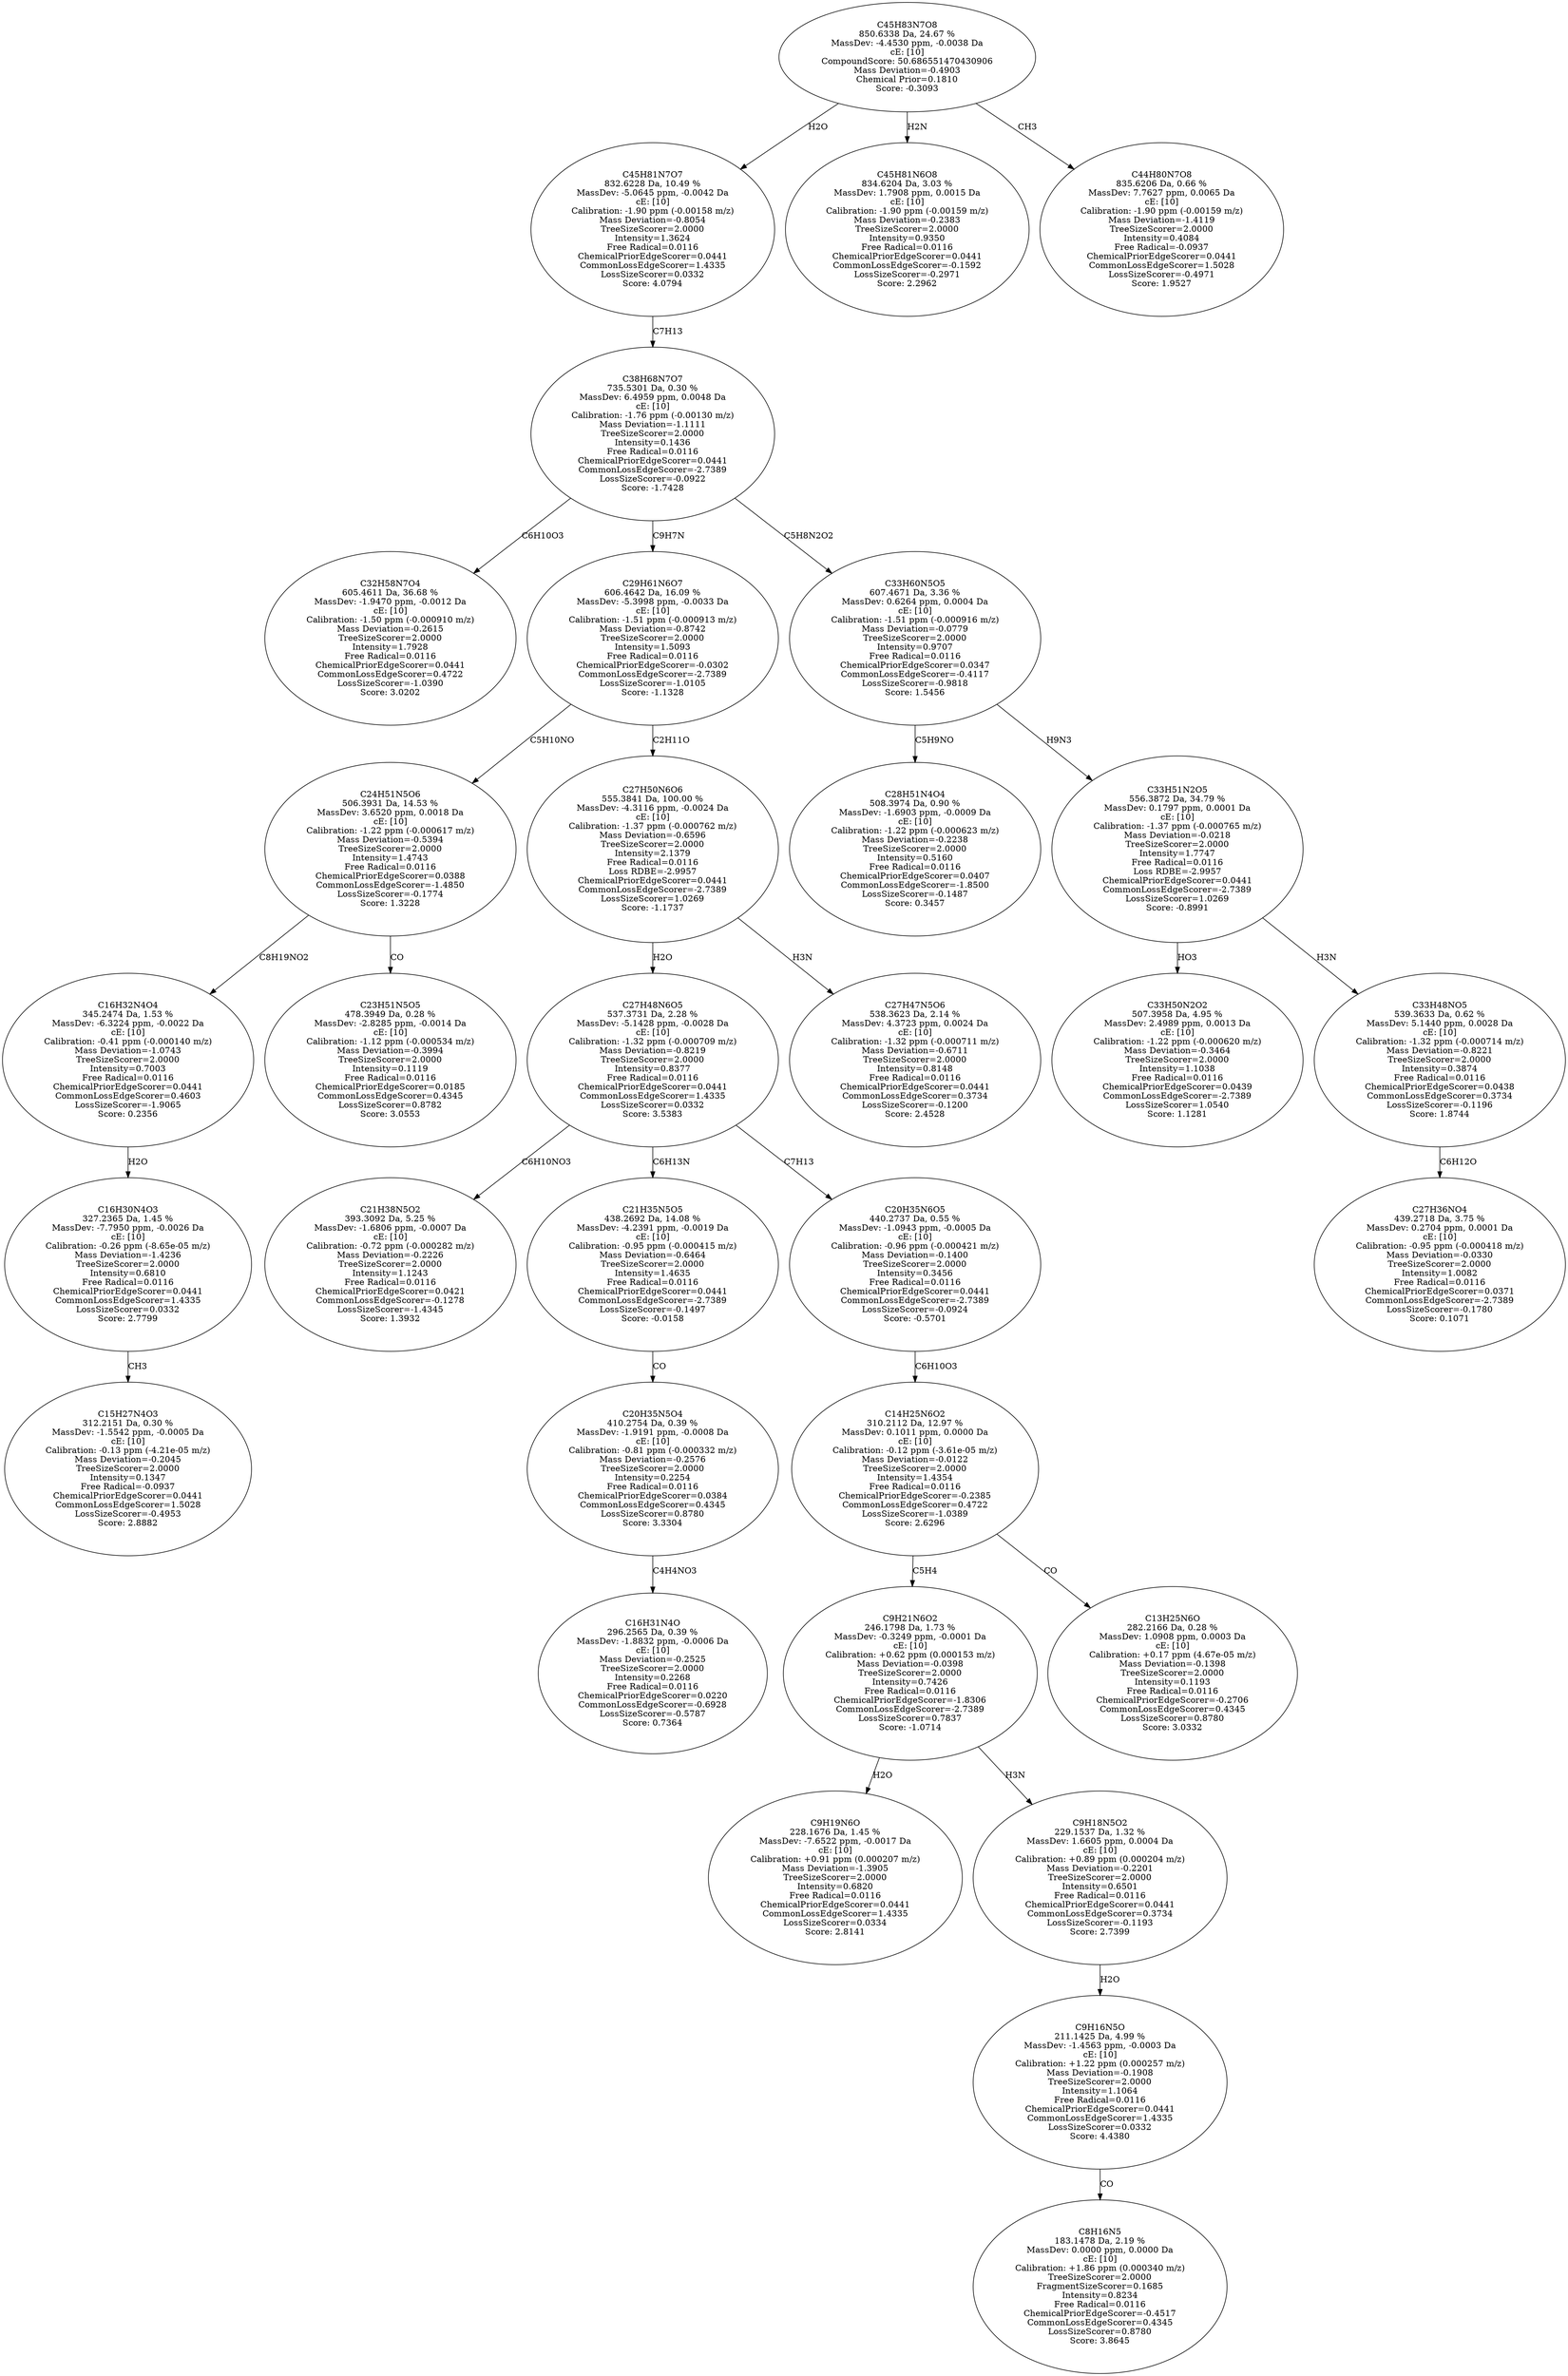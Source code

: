 strict digraph {
v1 [label="C32H58N7O4\n605.4611 Da, 36.68 %\nMassDev: -1.9470 ppm, -0.0012 Da\ncE: [10]\nCalibration: -1.50 ppm (-0.000910 m/z)\nMass Deviation=-0.2615\nTreeSizeScorer=2.0000\nIntensity=1.7928\nFree Radical=0.0116\nChemicalPriorEdgeScorer=0.0441\nCommonLossEdgeScorer=0.4722\nLossSizeScorer=-1.0390\nScore: 3.0202"];
v2 [label="C15H27N4O3\n312.2151 Da, 0.30 %\nMassDev: -1.5542 ppm, -0.0005 Da\ncE: [10]\nCalibration: -0.13 ppm (-4.21e-05 m/z)\nMass Deviation=-0.2045\nTreeSizeScorer=2.0000\nIntensity=0.1347\nFree Radical=-0.0937\nChemicalPriorEdgeScorer=0.0441\nCommonLossEdgeScorer=1.5028\nLossSizeScorer=-0.4953\nScore: 2.8882"];
v3 [label="C16H30N4O3\n327.2365 Da, 1.45 %\nMassDev: -7.7950 ppm, -0.0026 Da\ncE: [10]\nCalibration: -0.26 ppm (-8.65e-05 m/z)\nMass Deviation=-1.4236\nTreeSizeScorer=2.0000\nIntensity=0.6810\nFree Radical=0.0116\nChemicalPriorEdgeScorer=0.0441\nCommonLossEdgeScorer=1.4335\nLossSizeScorer=0.0332\nScore: 2.7799"];
v4 [label="C16H32N4O4\n345.2474 Da, 1.53 %\nMassDev: -6.3224 ppm, -0.0022 Da\ncE: [10]\nCalibration: -0.41 ppm (-0.000140 m/z)\nMass Deviation=-1.0743\nTreeSizeScorer=2.0000\nIntensity=0.7003\nFree Radical=0.0116\nChemicalPriorEdgeScorer=0.0441\nCommonLossEdgeScorer=0.4603\nLossSizeScorer=-1.9065\nScore: 0.2356"];
v5 [label="C23H51N5O5\n478.3949 Da, 0.28 %\nMassDev: -2.8285 ppm, -0.0014 Da\ncE: [10]\nCalibration: -1.12 ppm (-0.000534 m/z)\nMass Deviation=-0.3994\nTreeSizeScorer=2.0000\nIntensity=0.1119\nFree Radical=0.0116\nChemicalPriorEdgeScorer=0.0185\nCommonLossEdgeScorer=0.4345\nLossSizeScorer=0.8782\nScore: 3.0553"];
v6 [label="C24H51N5O6\n506.3931 Da, 14.53 %\nMassDev: 3.6520 ppm, 0.0018 Da\ncE: [10]\nCalibration: -1.22 ppm (-0.000617 m/z)\nMass Deviation=-0.5394\nTreeSizeScorer=2.0000\nIntensity=1.4743\nFree Radical=0.0116\nChemicalPriorEdgeScorer=0.0388\nCommonLossEdgeScorer=-1.4850\nLossSizeScorer=-0.1774\nScore: 1.3228"];
v7 [label="C21H38N5O2\n393.3092 Da, 5.25 %\nMassDev: -1.6806 ppm, -0.0007 Da\ncE: [10]\nCalibration: -0.72 ppm (-0.000282 m/z)\nMass Deviation=-0.2226\nTreeSizeScorer=2.0000\nIntensity=1.1243\nFree Radical=0.0116\nChemicalPriorEdgeScorer=0.0421\nCommonLossEdgeScorer=-0.1278\nLossSizeScorer=-1.4345\nScore: 1.3932"];
v8 [label="C16H31N4O\n296.2565 Da, 0.39 %\nMassDev: -1.8832 ppm, -0.0006 Da\ncE: [10]\nMass Deviation=-0.2525\nTreeSizeScorer=2.0000\nIntensity=0.2268\nFree Radical=0.0116\nChemicalPriorEdgeScorer=0.0220\nCommonLossEdgeScorer=-0.6928\nLossSizeScorer=-0.5787\nScore: 0.7364"];
v9 [label="C20H35N5O4\n410.2754 Da, 0.39 %\nMassDev: -1.9191 ppm, -0.0008 Da\ncE: [10]\nCalibration: -0.81 ppm (-0.000332 m/z)\nMass Deviation=-0.2576\nTreeSizeScorer=2.0000\nIntensity=0.2254\nFree Radical=0.0116\nChemicalPriorEdgeScorer=0.0384\nCommonLossEdgeScorer=0.4345\nLossSizeScorer=0.8780\nScore: 3.3304"];
v10 [label="C21H35N5O5\n438.2692 Da, 14.08 %\nMassDev: -4.2391 ppm, -0.0019 Da\ncE: [10]\nCalibration: -0.95 ppm (-0.000415 m/z)\nMass Deviation=-0.6464\nTreeSizeScorer=2.0000\nIntensity=1.4635\nFree Radical=0.0116\nChemicalPriorEdgeScorer=0.0441\nCommonLossEdgeScorer=-2.7389\nLossSizeScorer=-0.1497\nScore: -0.0158"];
v11 [label="C9H19N6O\n228.1676 Da, 1.45 %\nMassDev: -7.6522 ppm, -0.0017 Da\ncE: [10]\nCalibration: +0.91 ppm (0.000207 m/z)\nMass Deviation=-1.3905\nTreeSizeScorer=2.0000\nIntensity=0.6820\nFree Radical=0.0116\nChemicalPriorEdgeScorer=0.0441\nCommonLossEdgeScorer=1.4335\nLossSizeScorer=0.0334\nScore: 2.8141"];
v12 [label="C8H16N5\n183.1478 Da, 2.19 %\nMassDev: 0.0000 ppm, 0.0000 Da\ncE: [10]\nCalibration: +1.86 ppm (0.000340 m/z)\nTreeSizeScorer=2.0000\nFragmentSizeScorer=0.1685\nIntensity=0.8234\nFree Radical=0.0116\nChemicalPriorEdgeScorer=-0.4517\nCommonLossEdgeScorer=0.4345\nLossSizeScorer=0.8780\nScore: 3.8645"];
v13 [label="C9H16N5O\n211.1425 Da, 4.99 %\nMassDev: -1.4563 ppm, -0.0003 Da\ncE: [10]\nCalibration: +1.22 ppm (0.000257 m/z)\nMass Deviation=-0.1908\nTreeSizeScorer=2.0000\nIntensity=1.1064\nFree Radical=0.0116\nChemicalPriorEdgeScorer=0.0441\nCommonLossEdgeScorer=1.4335\nLossSizeScorer=0.0332\nScore: 4.4380"];
v14 [label="C9H18N5O2\n229.1537 Da, 1.32 %\nMassDev: 1.6605 ppm, 0.0004 Da\ncE: [10]\nCalibration: +0.89 ppm (0.000204 m/z)\nMass Deviation=-0.2201\nTreeSizeScorer=2.0000\nIntensity=0.6501\nFree Radical=0.0116\nChemicalPriorEdgeScorer=0.0441\nCommonLossEdgeScorer=0.3734\nLossSizeScorer=-0.1193\nScore: 2.7399"];
v15 [label="C9H21N6O2\n246.1798 Da, 1.73 %\nMassDev: -0.3249 ppm, -0.0001 Da\ncE: [10]\nCalibration: +0.62 ppm (0.000153 m/z)\nMass Deviation=-0.0398\nTreeSizeScorer=2.0000\nIntensity=0.7426\nFree Radical=0.0116\nChemicalPriorEdgeScorer=-1.8306\nCommonLossEdgeScorer=-2.7389\nLossSizeScorer=0.7837\nScore: -1.0714"];
v16 [label="C13H25N6O\n282.2166 Da, 0.28 %\nMassDev: 1.0908 ppm, 0.0003 Da\ncE: [10]\nCalibration: +0.17 ppm (4.67e-05 m/z)\nMass Deviation=-0.1398\nTreeSizeScorer=2.0000\nIntensity=0.1193\nFree Radical=0.0116\nChemicalPriorEdgeScorer=-0.2706\nCommonLossEdgeScorer=0.4345\nLossSizeScorer=0.8780\nScore: 3.0332"];
v17 [label="C14H25N6O2\n310.2112 Da, 12.97 %\nMassDev: 0.1011 ppm, 0.0000 Da\ncE: [10]\nCalibration: -0.12 ppm (-3.61e-05 m/z)\nMass Deviation=-0.0122\nTreeSizeScorer=2.0000\nIntensity=1.4354\nFree Radical=0.0116\nChemicalPriorEdgeScorer=-0.2385\nCommonLossEdgeScorer=0.4722\nLossSizeScorer=-1.0389\nScore: 2.6296"];
v18 [label="C20H35N6O5\n440.2737 Da, 0.55 %\nMassDev: -1.0943 ppm, -0.0005 Da\ncE: [10]\nCalibration: -0.96 ppm (-0.000421 m/z)\nMass Deviation=-0.1400\nTreeSizeScorer=2.0000\nIntensity=0.3456\nFree Radical=0.0116\nChemicalPriorEdgeScorer=0.0441\nCommonLossEdgeScorer=-2.7389\nLossSizeScorer=-0.0924\nScore: -0.5701"];
v19 [label="C27H48N6O5\n537.3731 Da, 2.28 %\nMassDev: -5.1428 ppm, -0.0028 Da\ncE: [10]\nCalibration: -1.32 ppm (-0.000709 m/z)\nMass Deviation=-0.8219\nTreeSizeScorer=2.0000\nIntensity=0.8377\nFree Radical=0.0116\nChemicalPriorEdgeScorer=0.0441\nCommonLossEdgeScorer=1.4335\nLossSizeScorer=0.0332\nScore: 3.5383"];
v20 [label="C27H47N5O6\n538.3623 Da, 2.14 %\nMassDev: 4.3723 ppm, 0.0024 Da\ncE: [10]\nCalibration: -1.32 ppm (-0.000711 m/z)\nMass Deviation=-0.6711\nTreeSizeScorer=2.0000\nIntensity=0.8148\nFree Radical=0.0116\nChemicalPriorEdgeScorer=0.0441\nCommonLossEdgeScorer=0.3734\nLossSizeScorer=-0.1200\nScore: 2.4528"];
v21 [label="C27H50N6O6\n555.3841 Da, 100.00 %\nMassDev: -4.3116 ppm, -0.0024 Da\ncE: [10]\nCalibration: -1.37 ppm (-0.000762 m/z)\nMass Deviation=-0.6596\nTreeSizeScorer=2.0000\nIntensity=2.1379\nFree Radical=0.0116\nLoss RDBE=-2.9957\nChemicalPriorEdgeScorer=0.0441\nCommonLossEdgeScorer=-2.7389\nLossSizeScorer=1.0269\nScore: -1.1737"];
v22 [label="C29H61N6O7\n606.4642 Da, 16.09 %\nMassDev: -5.3998 ppm, -0.0033 Da\ncE: [10]\nCalibration: -1.51 ppm (-0.000913 m/z)\nMass Deviation=-0.8742\nTreeSizeScorer=2.0000\nIntensity=1.5093\nFree Radical=0.0116\nChemicalPriorEdgeScorer=-0.0302\nCommonLossEdgeScorer=-2.7389\nLossSizeScorer=-1.0105\nScore: -1.1328"];
v23 [label="C28H51N4O4\n508.3974 Da, 0.90 %\nMassDev: -1.6903 ppm, -0.0009 Da\ncE: [10]\nCalibration: -1.22 ppm (-0.000623 m/z)\nMass Deviation=-0.2238\nTreeSizeScorer=2.0000\nIntensity=0.5160\nFree Radical=0.0116\nChemicalPriorEdgeScorer=0.0407\nCommonLossEdgeScorer=-1.8500\nLossSizeScorer=-0.1487\nScore: 0.3457"];
v24 [label="C33H50N2O2\n507.3958 Da, 4.95 %\nMassDev: 2.4989 ppm, 0.0013 Da\ncE: [10]\nCalibration: -1.22 ppm (-0.000620 m/z)\nMass Deviation=-0.3464\nTreeSizeScorer=2.0000\nIntensity=1.1038\nFree Radical=0.0116\nChemicalPriorEdgeScorer=0.0439\nCommonLossEdgeScorer=-2.7389\nLossSizeScorer=1.0540\nScore: 1.1281"];
v25 [label="C27H36NO4\n439.2718 Da, 3.75 %\nMassDev: 0.2704 ppm, 0.0001 Da\ncE: [10]\nCalibration: -0.95 ppm (-0.000418 m/z)\nMass Deviation=-0.0330\nTreeSizeScorer=2.0000\nIntensity=1.0082\nFree Radical=0.0116\nChemicalPriorEdgeScorer=0.0371\nCommonLossEdgeScorer=-2.7389\nLossSizeScorer=-0.1780\nScore: 0.1071"];
v26 [label="C33H48NO5\n539.3633 Da, 0.62 %\nMassDev: 5.1440 ppm, 0.0028 Da\ncE: [10]\nCalibration: -1.32 ppm (-0.000714 m/z)\nMass Deviation=-0.8221\nTreeSizeScorer=2.0000\nIntensity=0.3874\nFree Radical=0.0116\nChemicalPriorEdgeScorer=0.0438\nCommonLossEdgeScorer=0.3734\nLossSizeScorer=-0.1196\nScore: 1.8744"];
v27 [label="C33H51N2O5\n556.3872 Da, 34.79 %\nMassDev: 0.1797 ppm, 0.0001 Da\ncE: [10]\nCalibration: -1.37 ppm (-0.000765 m/z)\nMass Deviation=-0.0218\nTreeSizeScorer=2.0000\nIntensity=1.7747\nFree Radical=0.0116\nLoss RDBE=-2.9957\nChemicalPriorEdgeScorer=0.0441\nCommonLossEdgeScorer=-2.7389\nLossSizeScorer=1.0269\nScore: -0.8991"];
v28 [label="C33H60N5O5\n607.4671 Da, 3.36 %\nMassDev: 0.6264 ppm, 0.0004 Da\ncE: [10]\nCalibration: -1.51 ppm (-0.000916 m/z)\nMass Deviation=-0.0779\nTreeSizeScorer=2.0000\nIntensity=0.9707\nFree Radical=0.0116\nChemicalPriorEdgeScorer=0.0347\nCommonLossEdgeScorer=-0.4117\nLossSizeScorer=-0.9818\nScore: 1.5456"];
v29 [label="C38H68N7O7\n735.5301 Da, 0.30 %\nMassDev: 6.4959 ppm, 0.0048 Da\ncE: [10]\nCalibration: -1.76 ppm (-0.00130 m/z)\nMass Deviation=-1.1111\nTreeSizeScorer=2.0000\nIntensity=0.1436\nFree Radical=0.0116\nChemicalPriorEdgeScorer=0.0441\nCommonLossEdgeScorer=-2.7389\nLossSizeScorer=-0.0922\nScore: -1.7428"];
v30 [label="C45H81N7O7\n832.6228 Da, 10.49 %\nMassDev: -5.0645 ppm, -0.0042 Da\ncE: [10]\nCalibration: -1.90 ppm (-0.00158 m/z)\nMass Deviation=-0.8054\nTreeSizeScorer=2.0000\nIntensity=1.3624\nFree Radical=0.0116\nChemicalPriorEdgeScorer=0.0441\nCommonLossEdgeScorer=1.4335\nLossSizeScorer=0.0332\nScore: 4.0794"];
v31 [label="C45H81N6O8\n834.6204 Da, 3.03 %\nMassDev: 1.7908 ppm, 0.0015 Da\ncE: [10]\nCalibration: -1.90 ppm (-0.00159 m/z)\nMass Deviation=-0.2383\nTreeSizeScorer=2.0000\nIntensity=0.9350\nFree Radical=0.0116\nChemicalPriorEdgeScorer=0.0441\nCommonLossEdgeScorer=-0.1592\nLossSizeScorer=-0.2971\nScore: 2.2962"];
v32 [label="C44H80N7O8\n835.6206 Da, 0.66 %\nMassDev: 7.7627 ppm, 0.0065 Da\ncE: [10]\nCalibration: -1.90 ppm (-0.00159 m/z)\nMass Deviation=-1.4119\nTreeSizeScorer=2.0000\nIntensity=0.4084\nFree Radical=-0.0937\nChemicalPriorEdgeScorer=0.0441\nCommonLossEdgeScorer=1.5028\nLossSizeScorer=-0.4971\nScore: 1.9527"];
v33 [label="C45H83N7O8\n850.6338 Da, 24.67 %\nMassDev: -4.4530 ppm, -0.0038 Da\ncE: [10]\nCompoundScore: 50.686551470430906\nMass Deviation=-0.4903\nChemical Prior=0.1810\nScore: -0.3093"];
v29 -> v1 [label="C6H10O3"];
v3 -> v2 [label="CH3"];
v4 -> v3 [label="H2O"];
v6 -> v4 [label="C8H19NO2"];
v6 -> v5 [label="CO"];
v22 -> v6 [label="C5H10NO"];
v19 -> v7 [label="C6H10NO3"];
v9 -> v8 [label="C4H4NO3"];
v10 -> v9 [label="CO"];
v19 -> v10 [label="C6H13N"];
v15 -> v11 [label="H2O"];
v13 -> v12 [label="CO"];
v14 -> v13 [label="H2O"];
v15 -> v14 [label="H3N"];
v17 -> v15 [label="C5H4"];
v17 -> v16 [label="CO"];
v18 -> v17 [label="C6H10O3"];
v19 -> v18 [label="C7H13"];
v21 -> v19 [label="H2O"];
v21 -> v20 [label="H3N"];
v22 -> v21 [label="C2H11O"];
v29 -> v22 [label="C9H7N"];
v28 -> v23 [label="C5H9NO"];
v27 -> v24 [label="HO3"];
v26 -> v25 [label="C6H12O"];
v27 -> v26 [label="H3N"];
v28 -> v27 [label="H9N3"];
v29 -> v28 [label="C5H8N2O2"];
v30 -> v29 [label="C7H13"];
v33 -> v30 [label="H2O"];
v33 -> v31 [label="H2N"];
v33 -> v32 [label="CH3"];
}